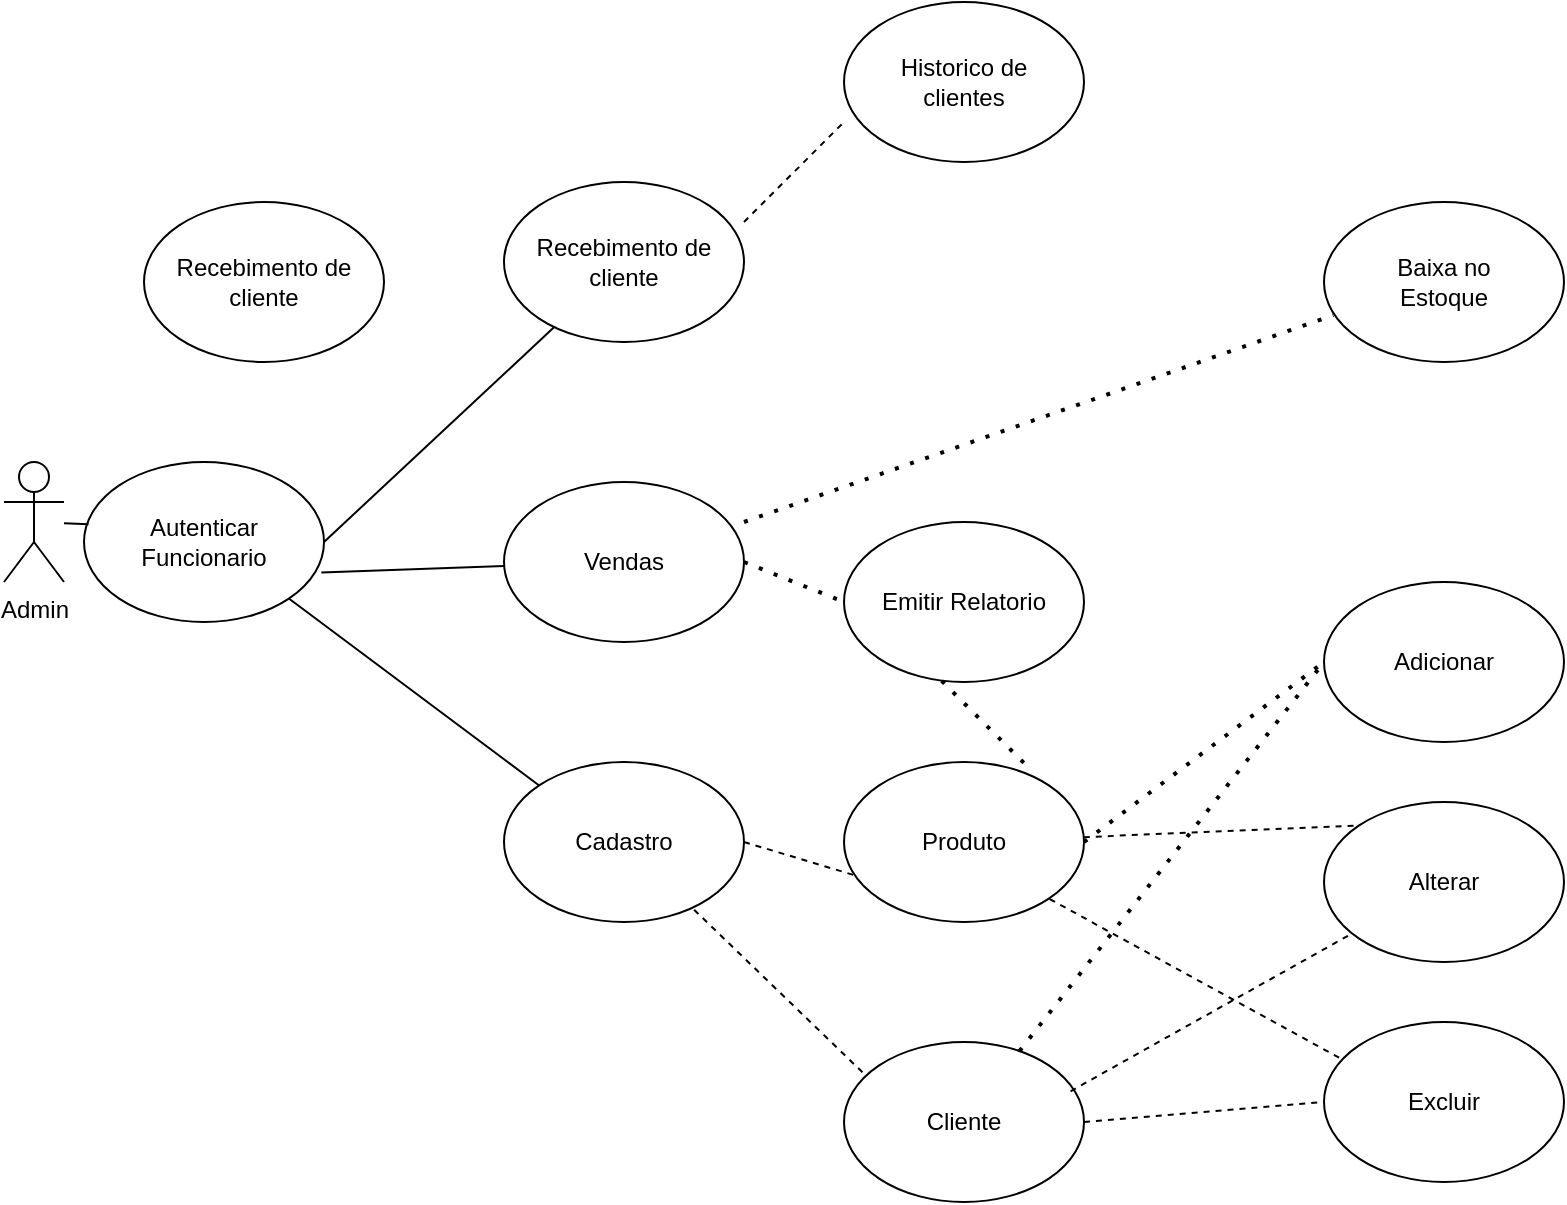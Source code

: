 <mxfile version="23.1.5" type="github">
  <diagram name="Página-1" id="lou-WR1qnjgn0wloxWbh">
    <mxGraphModel dx="1905" dy="1153" grid="1" gridSize="10" guides="1" tooltips="1" connect="1" arrows="1" fold="1" page="1" pageScale="1" pageWidth="850" pageHeight="1100" math="0" shadow="0">
      <root>
        <mxCell id="0" />
        <mxCell id="1" parent="0" />
        <mxCell id="RSc7MBTWDCwuNz0t8y_I-1" value="&lt;div&gt;Admin&lt;/div&gt;&lt;div&gt;&lt;br&gt;&lt;/div&gt;" style="shape=umlActor;verticalLabelPosition=bottom;verticalAlign=top;html=1;outlineConnect=0;" parent="1" vertex="1">
          <mxGeometry x="10" y="260" width="30" height="60" as="geometry" />
        </mxCell>
        <mxCell id="lQpa-r3rwd_ze7VgiSLS-2" value="Autenticar Funcionario" style="ellipse;whiteSpace=wrap;html=1;" vertex="1" parent="1">
          <mxGeometry x="50" y="260" width="120" height="80" as="geometry" />
        </mxCell>
        <mxCell id="lQpa-r3rwd_ze7VgiSLS-24" value="Recebimento de cliente" style="ellipse;whiteSpace=wrap;html=1;" vertex="1" parent="1">
          <mxGeometry x="260" y="120" width="120" height="80" as="geometry" />
        </mxCell>
        <mxCell id="lQpa-r3rwd_ze7VgiSLS-25" value="Vendas" style="ellipse;whiteSpace=wrap;html=1;" vertex="1" parent="1">
          <mxGeometry x="260" y="270" width="120" height="80" as="geometry" />
        </mxCell>
        <mxCell id="lQpa-r3rwd_ze7VgiSLS-26" value="&lt;div&gt;Cadastro&lt;/div&gt;" style="ellipse;whiteSpace=wrap;html=1;" vertex="1" parent="1">
          <mxGeometry x="260" y="410" width="120" height="80" as="geometry" />
        </mxCell>
        <mxCell id="lQpa-r3rwd_ze7VgiSLS-27" value="&lt;div&gt;Historico de&lt;/div&gt;&lt;div&gt;clientes&lt;br&gt;&lt;/div&gt;" style="ellipse;whiteSpace=wrap;html=1;" vertex="1" parent="1">
          <mxGeometry x="430" y="30" width="120" height="80" as="geometry" />
        </mxCell>
        <mxCell id="lQpa-r3rwd_ze7VgiSLS-28" value="" style="endArrow=none;dashed=1;html=1;dashPattern=1 3;strokeWidth=2;rounded=0;entryX=0.039;entryY=0.707;entryDx=0;entryDy=0;entryPerimeter=0;" edge="1" parent="1" target="lQpa-r3rwd_ze7VgiSLS-30">
          <mxGeometry width="50" height="50" relative="1" as="geometry">
            <mxPoint x="380" y="290" as="sourcePoint" />
            <mxPoint x="440" y="240" as="targetPoint" />
          </mxGeometry>
        </mxCell>
        <mxCell id="lQpa-r3rwd_ze7VgiSLS-29" value="" style="endArrow=none;dashed=1;html=1;rounded=0;" edge="1" parent="1">
          <mxGeometry width="50" height="50" relative="1" as="geometry">
            <mxPoint x="380" y="140" as="sourcePoint" />
            <mxPoint x="430" y="90" as="targetPoint" />
          </mxGeometry>
        </mxCell>
        <mxCell id="lQpa-r3rwd_ze7VgiSLS-30" value="&lt;div&gt;Baixa no &lt;br&gt;&lt;/div&gt;&lt;div&gt;Estoque&lt;/div&gt;" style="ellipse;whiteSpace=wrap;html=1;" vertex="1" parent="1">
          <mxGeometry x="670" y="130" width="120" height="80" as="geometry" />
        </mxCell>
        <mxCell id="lQpa-r3rwd_ze7VgiSLS-31" value="&lt;div&gt;Emitir Relatorio&lt;/div&gt;" style="ellipse;whiteSpace=wrap;html=1;" vertex="1" parent="1">
          <mxGeometry x="430" y="290" width="120" height="80" as="geometry" />
        </mxCell>
        <mxCell id="lQpa-r3rwd_ze7VgiSLS-34" value="" style="endArrow=none;dashed=1;html=1;dashPattern=1 3;strokeWidth=2;rounded=0;entryX=0;entryY=0.5;entryDx=0;entryDy=0;exitX=1;exitY=0.5;exitDx=0;exitDy=0;" edge="1" parent="1" source="lQpa-r3rwd_ze7VgiSLS-25" target="lQpa-r3rwd_ze7VgiSLS-31">
          <mxGeometry width="50" height="50" relative="1" as="geometry">
            <mxPoint x="400" y="350" as="sourcePoint" />
            <mxPoint x="450" y="300" as="targetPoint" />
          </mxGeometry>
        </mxCell>
        <mxCell id="lQpa-r3rwd_ze7VgiSLS-35" value="&lt;div&gt;Produto&lt;/div&gt;" style="ellipse;whiteSpace=wrap;html=1;" vertex="1" parent="1">
          <mxGeometry x="430" y="410" width="120" height="80" as="geometry" />
        </mxCell>
        <mxCell id="lQpa-r3rwd_ze7VgiSLS-36" value="" style="endArrow=none;dashed=1;html=1;dashPattern=1 3;strokeWidth=2;rounded=0;entryX=0.401;entryY=0.984;entryDx=0;entryDy=0;entryPerimeter=0;exitX=0.749;exitY=0.005;exitDx=0;exitDy=0;exitPerimeter=0;" edge="1" parent="1" source="lQpa-r3rwd_ze7VgiSLS-35" target="lQpa-r3rwd_ze7VgiSLS-31">
          <mxGeometry width="50" height="50" relative="1" as="geometry">
            <mxPoint x="500" y="450" as="sourcePoint" />
            <mxPoint x="550" y="400" as="targetPoint" />
          </mxGeometry>
        </mxCell>
        <mxCell id="lQpa-r3rwd_ze7VgiSLS-37" value="" style="endArrow=none;dashed=1;html=1;rounded=0;exitX=1;exitY=0.5;exitDx=0;exitDy=0;entryX=0.053;entryY=0.712;entryDx=0;entryDy=0;entryPerimeter=0;" edge="1" parent="1" source="lQpa-r3rwd_ze7VgiSLS-26" target="lQpa-r3rwd_ze7VgiSLS-35">
          <mxGeometry width="50" height="50" relative="1" as="geometry">
            <mxPoint x="500" y="450" as="sourcePoint" />
            <mxPoint x="550" y="400" as="targetPoint" />
          </mxGeometry>
        </mxCell>
        <mxCell id="lQpa-r3rwd_ze7VgiSLS-38" value="Cliente" style="ellipse;whiteSpace=wrap;html=1;" vertex="1" parent="1">
          <mxGeometry x="430" y="550" width="120" height="80" as="geometry" />
        </mxCell>
        <mxCell id="lQpa-r3rwd_ze7VgiSLS-39" value="" style="endArrow=none;dashed=1;html=1;rounded=0;exitX=0.077;exitY=0.189;exitDx=0;exitDy=0;exitPerimeter=0;" edge="1" parent="1" source="lQpa-r3rwd_ze7VgiSLS-38" target="lQpa-r3rwd_ze7VgiSLS-26">
          <mxGeometry width="50" height="50" relative="1" as="geometry">
            <mxPoint x="430" y="590" as="sourcePoint" />
            <mxPoint x="480" y="540" as="targetPoint" />
          </mxGeometry>
        </mxCell>
        <mxCell id="lQpa-r3rwd_ze7VgiSLS-40" value="Adicionar" style="ellipse;whiteSpace=wrap;html=1;" vertex="1" parent="1">
          <mxGeometry x="670" y="320" width="120" height="80" as="geometry" />
        </mxCell>
        <mxCell id="lQpa-r3rwd_ze7VgiSLS-41" value="Alterar" style="ellipse;whiteSpace=wrap;html=1;" vertex="1" parent="1">
          <mxGeometry x="670" y="430" width="120" height="80" as="geometry" />
        </mxCell>
        <mxCell id="lQpa-r3rwd_ze7VgiSLS-42" value="Excluir" style="ellipse;whiteSpace=wrap;html=1;" vertex="1" parent="1">
          <mxGeometry x="670" y="540" width="120" height="80" as="geometry" />
        </mxCell>
        <mxCell id="lQpa-r3rwd_ze7VgiSLS-45" value="" style="endArrow=none;dashed=1;html=1;dashPattern=1 3;strokeWidth=2;rounded=0;entryX=0;entryY=0.5;entryDx=0;entryDy=0;exitX=1;exitY=0.5;exitDx=0;exitDy=0;" edge="1" parent="1" source="lQpa-r3rwd_ze7VgiSLS-35" target="lQpa-r3rwd_ze7VgiSLS-40">
          <mxGeometry width="50" height="50" relative="1" as="geometry">
            <mxPoint x="530" y="590" as="sourcePoint" />
            <mxPoint x="580" y="540" as="targetPoint" />
          </mxGeometry>
        </mxCell>
        <mxCell id="lQpa-r3rwd_ze7VgiSLS-46" value="" style="endArrow=none;dashed=1;html=1;dashPattern=1 3;strokeWidth=2;rounded=0;entryX=0;entryY=0.5;entryDx=0;entryDy=0;" edge="1" parent="1" source="lQpa-r3rwd_ze7VgiSLS-38" target="lQpa-r3rwd_ze7VgiSLS-40">
          <mxGeometry width="50" height="50" relative="1" as="geometry">
            <mxPoint x="530" y="590" as="sourcePoint" />
            <mxPoint x="580" y="540" as="targetPoint" />
          </mxGeometry>
        </mxCell>
        <mxCell id="lQpa-r3rwd_ze7VgiSLS-52" value="" style="endArrow=none;dashed=1;html=1;rounded=0;entryX=0;entryY=0.5;entryDx=0;entryDy=0;exitX=1;exitY=0.5;exitDx=0;exitDy=0;" edge="1" parent="1" source="lQpa-r3rwd_ze7VgiSLS-38" target="lQpa-r3rwd_ze7VgiSLS-42">
          <mxGeometry width="50" height="50" relative="1" as="geometry">
            <mxPoint x="620" y="610" as="sourcePoint" />
            <mxPoint x="670" y="560" as="targetPoint" />
          </mxGeometry>
        </mxCell>
        <mxCell id="lQpa-r3rwd_ze7VgiSLS-53" value="" style="endArrow=none;dashed=1;html=1;rounded=0;exitX=0.063;exitY=0.223;exitDx=0;exitDy=0;exitPerimeter=0;entryX=1;entryY=1;entryDx=0;entryDy=0;" edge="1" parent="1" source="lQpa-r3rwd_ze7VgiSLS-42" target="lQpa-r3rwd_ze7VgiSLS-35">
          <mxGeometry width="50" height="50" relative="1" as="geometry">
            <mxPoint x="620" y="610" as="sourcePoint" />
            <mxPoint x="670" y="560" as="targetPoint" />
          </mxGeometry>
        </mxCell>
        <mxCell id="lQpa-r3rwd_ze7VgiSLS-54" value="" style="endArrow=none;dashed=1;html=1;rounded=0;exitX=0.944;exitY=0.308;exitDx=0;exitDy=0;exitPerimeter=0;" edge="1" parent="1" source="lQpa-r3rwd_ze7VgiSLS-38" target="lQpa-r3rwd_ze7VgiSLS-41">
          <mxGeometry width="50" height="50" relative="1" as="geometry">
            <mxPoint x="600" y="660" as="sourcePoint" />
            <mxPoint x="650" y="610" as="targetPoint" />
          </mxGeometry>
        </mxCell>
        <mxCell id="lQpa-r3rwd_ze7VgiSLS-55" value="" style="endArrow=none;dashed=1;html=1;rounded=0;entryX=0;entryY=0;entryDx=0;entryDy=0;" edge="1" parent="1" source="lQpa-r3rwd_ze7VgiSLS-35" target="lQpa-r3rwd_ze7VgiSLS-41">
          <mxGeometry width="50" height="50" relative="1" as="geometry">
            <mxPoint x="600" y="660" as="sourcePoint" />
            <mxPoint x="650" y="610" as="targetPoint" />
          </mxGeometry>
        </mxCell>
        <mxCell id="lQpa-r3rwd_ze7VgiSLS-61" value="" style="endArrow=none;html=1;rounded=0;exitX=1;exitY=0.5;exitDx=0;exitDy=0;" edge="1" parent="1" source="lQpa-r3rwd_ze7VgiSLS-2" target="lQpa-r3rwd_ze7VgiSLS-24">
          <mxGeometry width="50" height="50" relative="1" as="geometry">
            <mxPoint x="360" y="520" as="sourcePoint" />
            <mxPoint x="410" y="470" as="targetPoint" />
          </mxGeometry>
        </mxCell>
        <mxCell id="lQpa-r3rwd_ze7VgiSLS-62" value="" style="endArrow=none;html=1;rounded=0;exitX=0.989;exitY=0.691;exitDx=0;exitDy=0;exitPerimeter=0;" edge="1" parent="1" source="lQpa-r3rwd_ze7VgiSLS-2" target="lQpa-r3rwd_ze7VgiSLS-25">
          <mxGeometry width="50" height="50" relative="1" as="geometry">
            <mxPoint x="360" y="520" as="sourcePoint" />
            <mxPoint x="410" y="470" as="targetPoint" />
          </mxGeometry>
        </mxCell>
        <mxCell id="lQpa-r3rwd_ze7VgiSLS-66" value="" style="endArrow=none;html=1;rounded=0;exitX=1;exitY=1;exitDx=0;exitDy=0;entryX=0;entryY=0;entryDx=0;entryDy=0;" edge="1" parent="1" source="lQpa-r3rwd_ze7VgiSLS-2" target="lQpa-r3rwd_ze7VgiSLS-26">
          <mxGeometry width="50" height="50" relative="1" as="geometry">
            <mxPoint x="360" y="520" as="sourcePoint" />
            <mxPoint x="410" y="470" as="targetPoint" />
          </mxGeometry>
        </mxCell>
        <mxCell id="lQpa-r3rwd_ze7VgiSLS-67" value="" style="endArrow=none;html=1;rounded=0;entryX=0.019;entryY=0.389;entryDx=0;entryDy=0;entryPerimeter=0;" edge="1" parent="1" source="RSc7MBTWDCwuNz0t8y_I-1" target="lQpa-r3rwd_ze7VgiSLS-2">
          <mxGeometry width="50" height="50" relative="1" as="geometry">
            <mxPoint x="170" y="360" as="sourcePoint" />
            <mxPoint x="220" y="310" as="targetPoint" />
          </mxGeometry>
        </mxCell>
        <mxCell id="lQpa-r3rwd_ze7VgiSLS-68" value="Recebimento de cliente" style="ellipse;whiteSpace=wrap;html=1;" vertex="1" parent="1">
          <mxGeometry x="80" y="130" width="120" height="80" as="geometry" />
        </mxCell>
      </root>
    </mxGraphModel>
  </diagram>
</mxfile>
